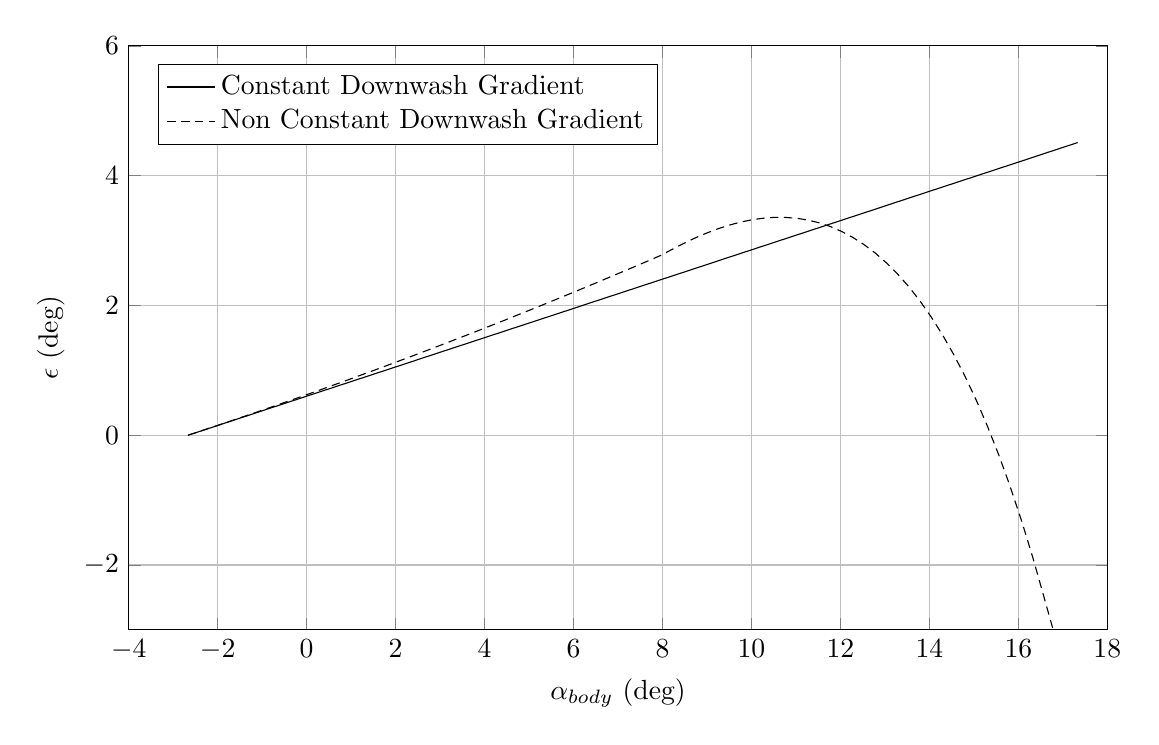 %Epsilon vs Alpha Body NEW
\begin{tikzpicture}

\begin{axis}[
width=14.01cm,
height=9cm,
scaled ticks=false, tick label style={/pgf/number format/fixed},
xmin=-4,
xmax=18,
xlabel={$\alpha_{body}$ (deg)},
xmajorgrids,
ymin=-3,
ymax=6,
ylabel={$\epsilon$ (deg)},
ymajorgrids,
legend style={at={(0.03,0.9)},anchor=west,draw=black,fill=white,legend cell align=left},
legend entries = {Constant Downwash Gradient\\Non Constant Downwash Gradient\\}
]

\addplot [
color=black,
solid
]
table[row sep=crcr]{
-2.668	0.0\\
-2.414	0.057\\
-2.161	0.114\\
-1.908	0.171\\
-1.655	0.228\\
-1.402	0.285\\
-1.149	0.342\\
-0.895	0.4\\
-0.642	0.457\\
-0.389	0.514\\
-0.136	0.571\\
0.117	0.628\\
0.37	0.685\\
0.624	0.742\\
0.877	0.799\\
1.13	0.856\\
1.383	0.913\\
1.636	0.97\\
1.889	1.027\\
2.143	1.084\\
2.396	1.141\\
2.649	1.199\\
2.902	1.256\\
3.155	1.313\\
3.408	1.37\\
3.662	1.427\\
3.915	1.484\\
4.168	1.541\\
4.421	1.598\\
4.674	1.655\\
4.927	1.712\\
5.181	1.769\\
5.434	1.826\\
5.687	1.883\\
5.94	1.94\\
6.193	1.998\\
6.446	2.055\\
6.7	2.112\\
6.953	2.169\\
7.206	2.226\\
7.459	2.283\\
7.712	2.34\\
7.965	2.397\\
8.219	2.454\\
8.472	2.511\\
8.725	2.568\\
8.978	2.625\\
9.231	2.682\\
9.484	2.74\\
9.738	2.797\\
9.991	2.854\\
10.244	2.911\\
10.497	2.968\\
10.75	3.025\\
11.003	3.082\\
11.257	3.139\\
11.51	3.196\\
11.763	3.253\\
12.016	3.31\\
12.269	3.367\\
12.522	3.424\\
12.776	3.481\\
13.029	3.539\\
13.282	3.596\\
13.535	3.653\\
13.788	3.71\\
14.041	3.767\\
14.295	3.824\\
14.548	3.881\\
14.801	3.938\\
15.054	3.995\\
15.307	4.052\\
15.56	4.109\\
15.813	4.166\\
16.067	4.223\\
16.32	4.28\\
16.573	4.338\\
16.826	4.395\\
17.079	4.452\\
17.332	4.509\\
};

\addplot [
color=black,
densely dashed
]
table[row sep=crcr]{
-2.668	0.0\\
-2.414	0.057\\
-2.161	0.115\\
-1.908	0.173\\
-1.655	0.232\\
-1.402	0.291\\
-1.149	0.35\\
-0.895	0.41\\
-0.642	0.47\\
-0.389	0.531\\
-0.136	0.592\\
0.117	0.653\\
0.37	0.715\\
0.624	0.778\\
0.877	0.84\\
1.13	0.904\\
1.383	0.967\\
1.636	1.031\\
1.889	1.096\\
2.143	1.161\\
2.396	1.226\\
2.649	1.292\\
2.902	1.358\\
3.155	1.425\\
3.408	1.492\\
3.662	1.559\\
3.915	1.627\\
4.168	1.696\\
4.421	1.764\\
4.674	1.834\\
4.927	1.903\\
5.181	1.973\\
5.434	2.044\\
5.687	2.115\\
5.94	2.186\\
6.193	2.258\\
6.446	2.33\\
6.7	2.403\\
6.953	2.476\\
7.206	2.549\\
7.459	2.623\\
7.712	2.697\\
7.965	2.772\\
8.219	2.865\\
8.472	2.954\\
8.725	3.037\\
8.978	3.111\\
9.231	3.177\\
9.484	3.234\\
9.738	3.281\\
9.991	3.317\\
10.244	3.342\\
10.497	3.356\\
10.75	3.356\\
11.003	3.344\\
11.257	3.317\\
11.51	3.275\\
11.763	3.218\\
12.016	3.143\\
12.269	3.052\\
12.522	2.941\\
12.776	2.811\\
13.029	2.659\\
13.282	2.486\\
13.535	2.29\\
13.788	2.069\\
14.041	1.821\\
14.295	1.546\\
14.548	1.242\\
14.801	0.907\\
15.054	0.539\\
15.307	0.135\\
15.56	-0.305\\
15.813	-0.785\\
16.067	-1.307\\
16.32	-1.873\\
16.573	-2.486\\
16.826	-3.105\\
17.079	-3.717\\
17.332	-3.75\\
};
\end{axis}
\end{tikzpicture}%